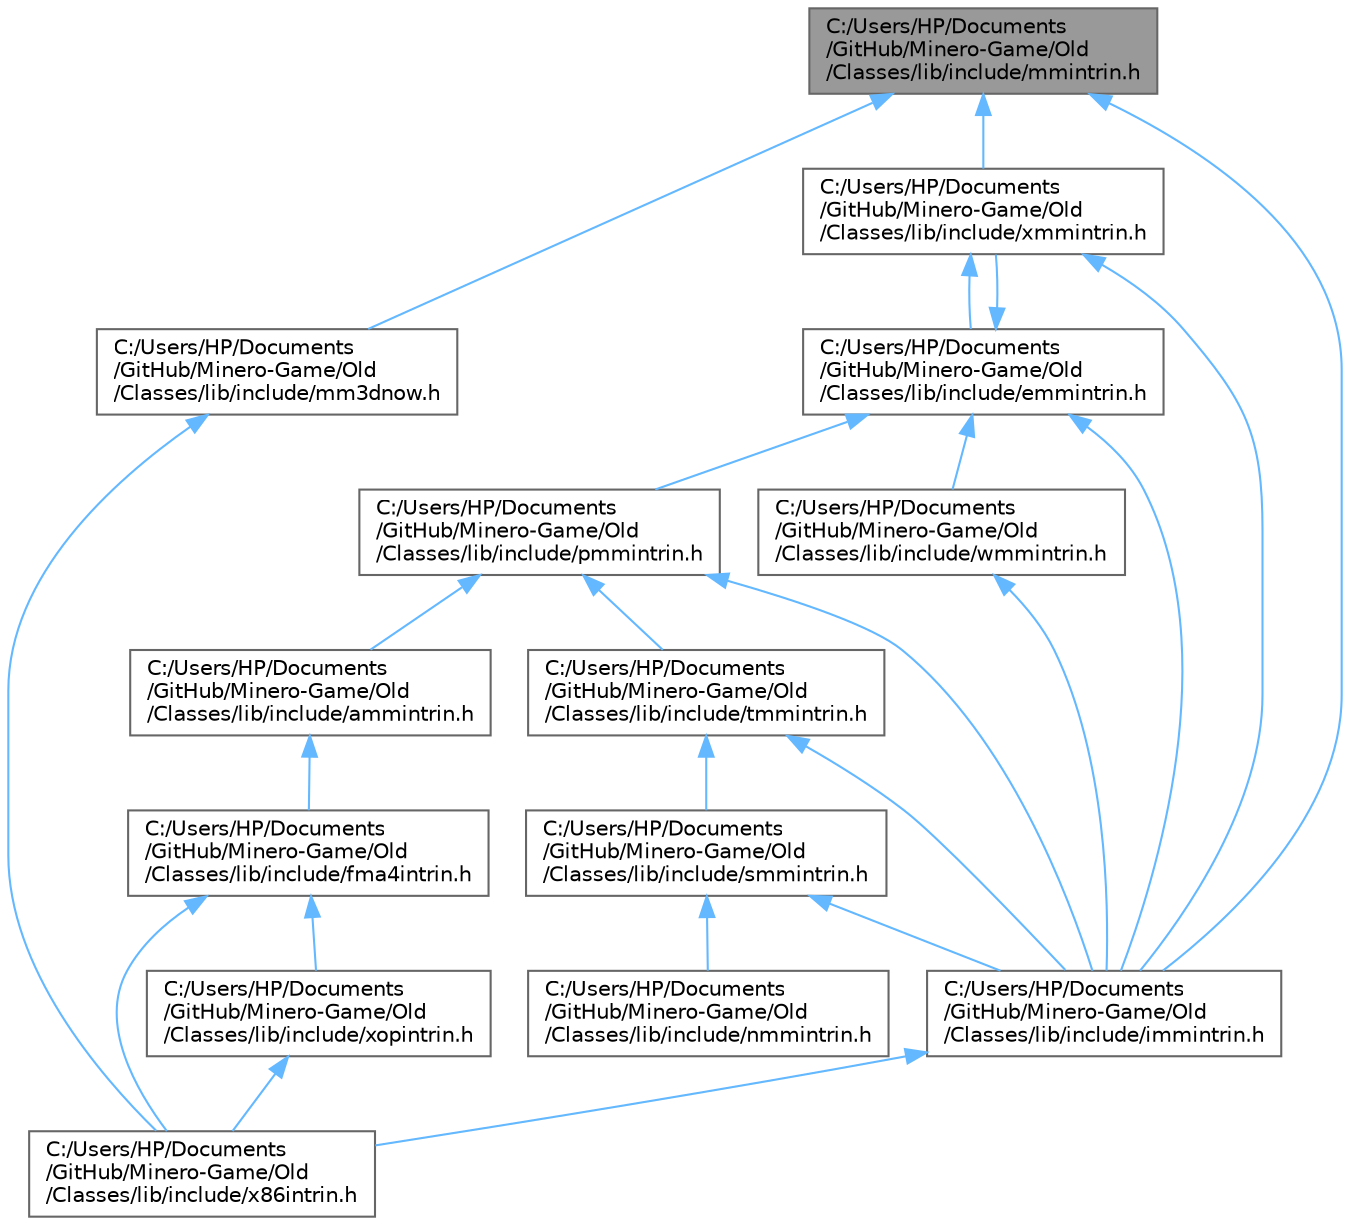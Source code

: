 digraph "C:/Users/HP/Documents/GitHub/Minero-Game/Old/Classes/lib/include/mmintrin.h"
{
 // LATEX_PDF_SIZE
  bgcolor="transparent";
  edge [fontname=Helvetica,fontsize=10,labelfontname=Helvetica,labelfontsize=10];
  node [fontname=Helvetica,fontsize=10,shape=box,height=0.2,width=0.4];
  Node1 [id="Node000001",label="C:/Users/HP/Documents\l/GitHub/Minero-Game/Old\l/Classes/lib/include/mmintrin.h",height=0.2,width=0.4,color="gray40", fillcolor="grey60", style="filled", fontcolor="black",tooltip=" "];
  Node1 -> Node2 [id="edge1_Node000001_Node000002",dir="back",color="steelblue1",style="solid",tooltip=" "];
  Node2 [id="Node000002",label="C:/Users/HP/Documents\l/GitHub/Minero-Game/Old\l/Classes/lib/include/immintrin.h",height=0.2,width=0.4,color="grey40", fillcolor="white", style="filled",URL="$_old_2_classes_2lib_2include_2immintrin_8h.html",tooltip=" "];
  Node2 -> Node3 [id="edge2_Node000002_Node000003",dir="back",color="steelblue1",style="solid",tooltip=" "];
  Node3 [id="Node000003",label="C:/Users/HP/Documents\l/GitHub/Minero-Game/Old\l/Classes/lib/include/x86intrin.h",height=0.2,width=0.4,color="grey40", fillcolor="white", style="filled",URL="$_old_2_classes_2lib_2include_2x86intrin_8h.html",tooltip=" "];
  Node1 -> Node4 [id="edge3_Node000001_Node000004",dir="back",color="steelblue1",style="solid",tooltip=" "];
  Node4 [id="Node000004",label="C:/Users/HP/Documents\l/GitHub/Minero-Game/Old\l/Classes/lib/include/mm3dnow.h",height=0.2,width=0.4,color="grey40", fillcolor="white", style="filled",URL="$_old_2_classes_2lib_2include_2mm3dnow_8h.html",tooltip=" "];
  Node4 -> Node3 [id="edge4_Node000004_Node000003",dir="back",color="steelblue1",style="solid",tooltip=" "];
  Node1 -> Node5 [id="edge5_Node000001_Node000005",dir="back",color="steelblue1",style="solid",tooltip=" "];
  Node5 [id="Node000005",label="C:/Users/HP/Documents\l/GitHub/Minero-Game/Old\l/Classes/lib/include/xmmintrin.h",height=0.2,width=0.4,color="grey40", fillcolor="white", style="filled",URL="$_old_2_classes_2lib_2include_2xmmintrin_8h.html",tooltip=" "];
  Node5 -> Node6 [id="edge6_Node000005_Node000006",dir="back",color="steelblue1",style="solid",tooltip=" "];
  Node6 [id="Node000006",label="C:/Users/HP/Documents\l/GitHub/Minero-Game/Old\l/Classes/lib/include/emmintrin.h",height=0.2,width=0.4,color="grey40", fillcolor="white", style="filled",URL="$_old_2_classes_2lib_2include_2emmintrin_8h.html",tooltip=" "];
  Node6 -> Node2 [id="edge7_Node000006_Node000002",dir="back",color="steelblue1",style="solid",tooltip=" "];
  Node6 -> Node7 [id="edge8_Node000006_Node000007",dir="back",color="steelblue1",style="solid",tooltip=" "];
  Node7 [id="Node000007",label="C:/Users/HP/Documents\l/GitHub/Minero-Game/Old\l/Classes/lib/include/pmmintrin.h",height=0.2,width=0.4,color="grey40", fillcolor="white", style="filled",URL="$_old_2_classes_2lib_2include_2pmmintrin_8h.html",tooltip=" "];
  Node7 -> Node8 [id="edge9_Node000007_Node000008",dir="back",color="steelblue1",style="solid",tooltip=" "];
  Node8 [id="Node000008",label="C:/Users/HP/Documents\l/GitHub/Minero-Game/Old\l/Classes/lib/include/ammintrin.h",height=0.2,width=0.4,color="grey40", fillcolor="white", style="filled",URL="$_old_2_classes_2lib_2include_2ammintrin_8h.html",tooltip=" "];
  Node8 -> Node9 [id="edge10_Node000008_Node000009",dir="back",color="steelblue1",style="solid",tooltip=" "];
  Node9 [id="Node000009",label="C:/Users/HP/Documents\l/GitHub/Minero-Game/Old\l/Classes/lib/include/fma4intrin.h",height=0.2,width=0.4,color="grey40", fillcolor="white", style="filled",URL="$_old_2_classes_2lib_2include_2fma4intrin_8h.html",tooltip=" "];
  Node9 -> Node3 [id="edge11_Node000009_Node000003",dir="back",color="steelblue1",style="solid",tooltip=" "];
  Node9 -> Node10 [id="edge12_Node000009_Node000010",dir="back",color="steelblue1",style="solid",tooltip=" "];
  Node10 [id="Node000010",label="C:/Users/HP/Documents\l/GitHub/Minero-Game/Old\l/Classes/lib/include/xopintrin.h",height=0.2,width=0.4,color="grey40", fillcolor="white", style="filled",URL="$_old_2_classes_2lib_2include_2xopintrin_8h.html",tooltip=" "];
  Node10 -> Node3 [id="edge13_Node000010_Node000003",dir="back",color="steelblue1",style="solid",tooltip=" "];
  Node7 -> Node2 [id="edge14_Node000007_Node000002",dir="back",color="steelblue1",style="solid",tooltip=" "];
  Node7 -> Node11 [id="edge15_Node000007_Node000011",dir="back",color="steelblue1",style="solid",tooltip=" "];
  Node11 [id="Node000011",label="C:/Users/HP/Documents\l/GitHub/Minero-Game/Old\l/Classes/lib/include/tmmintrin.h",height=0.2,width=0.4,color="grey40", fillcolor="white", style="filled",URL="$_old_2_classes_2lib_2include_2tmmintrin_8h.html",tooltip=" "];
  Node11 -> Node2 [id="edge16_Node000011_Node000002",dir="back",color="steelblue1",style="solid",tooltip=" "];
  Node11 -> Node12 [id="edge17_Node000011_Node000012",dir="back",color="steelblue1",style="solid",tooltip=" "];
  Node12 [id="Node000012",label="C:/Users/HP/Documents\l/GitHub/Minero-Game/Old\l/Classes/lib/include/smmintrin.h",height=0.2,width=0.4,color="grey40", fillcolor="white", style="filled",URL="$_old_2_classes_2lib_2include_2smmintrin_8h.html",tooltip=" "];
  Node12 -> Node2 [id="edge18_Node000012_Node000002",dir="back",color="steelblue1",style="solid",tooltip=" "];
  Node12 -> Node13 [id="edge19_Node000012_Node000013",dir="back",color="steelblue1",style="solid",tooltip=" "];
  Node13 [id="Node000013",label="C:/Users/HP/Documents\l/GitHub/Minero-Game/Old\l/Classes/lib/include/nmmintrin.h",height=0.2,width=0.4,color="grey40", fillcolor="white", style="filled",URL="$_old_2_classes_2lib_2include_2nmmintrin_8h.html",tooltip=" "];
  Node6 -> Node14 [id="edge20_Node000006_Node000014",dir="back",color="steelblue1",style="solid",tooltip=" "];
  Node14 [id="Node000014",label="C:/Users/HP/Documents\l/GitHub/Minero-Game/Old\l/Classes/lib/include/wmmintrin.h",height=0.2,width=0.4,color="grey40", fillcolor="white", style="filled",URL="$_old_2_classes_2lib_2include_2wmmintrin_8h.html",tooltip=" "];
  Node14 -> Node2 [id="edge21_Node000014_Node000002",dir="back",color="steelblue1",style="solid",tooltip=" "];
  Node6 -> Node5 [id="edge22_Node000006_Node000005",dir="back",color="steelblue1",style="solid",tooltip=" "];
  Node5 -> Node2 [id="edge23_Node000005_Node000002",dir="back",color="steelblue1",style="solid",tooltip=" "];
}
